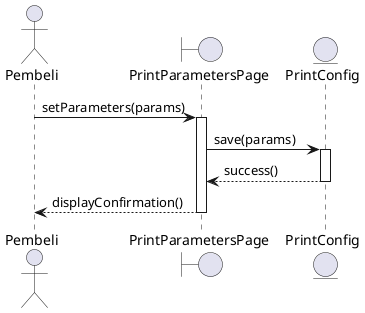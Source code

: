 @startuml
skinparam backgroundColor transparent
actor Pembeli
boundary PrintParametersPage
entity PrintConfig

Pembeli -> PrintParametersPage : setParameters(params)
activate PrintParametersPage
PrintParametersPage -> PrintConfig : save(params)
activate PrintConfig
PrintConfig --> PrintParametersPage : success()
deactivate PrintConfig
PrintParametersPage --> Pembeli : displayConfirmation()
deactivate PrintParametersPage
@enduml

